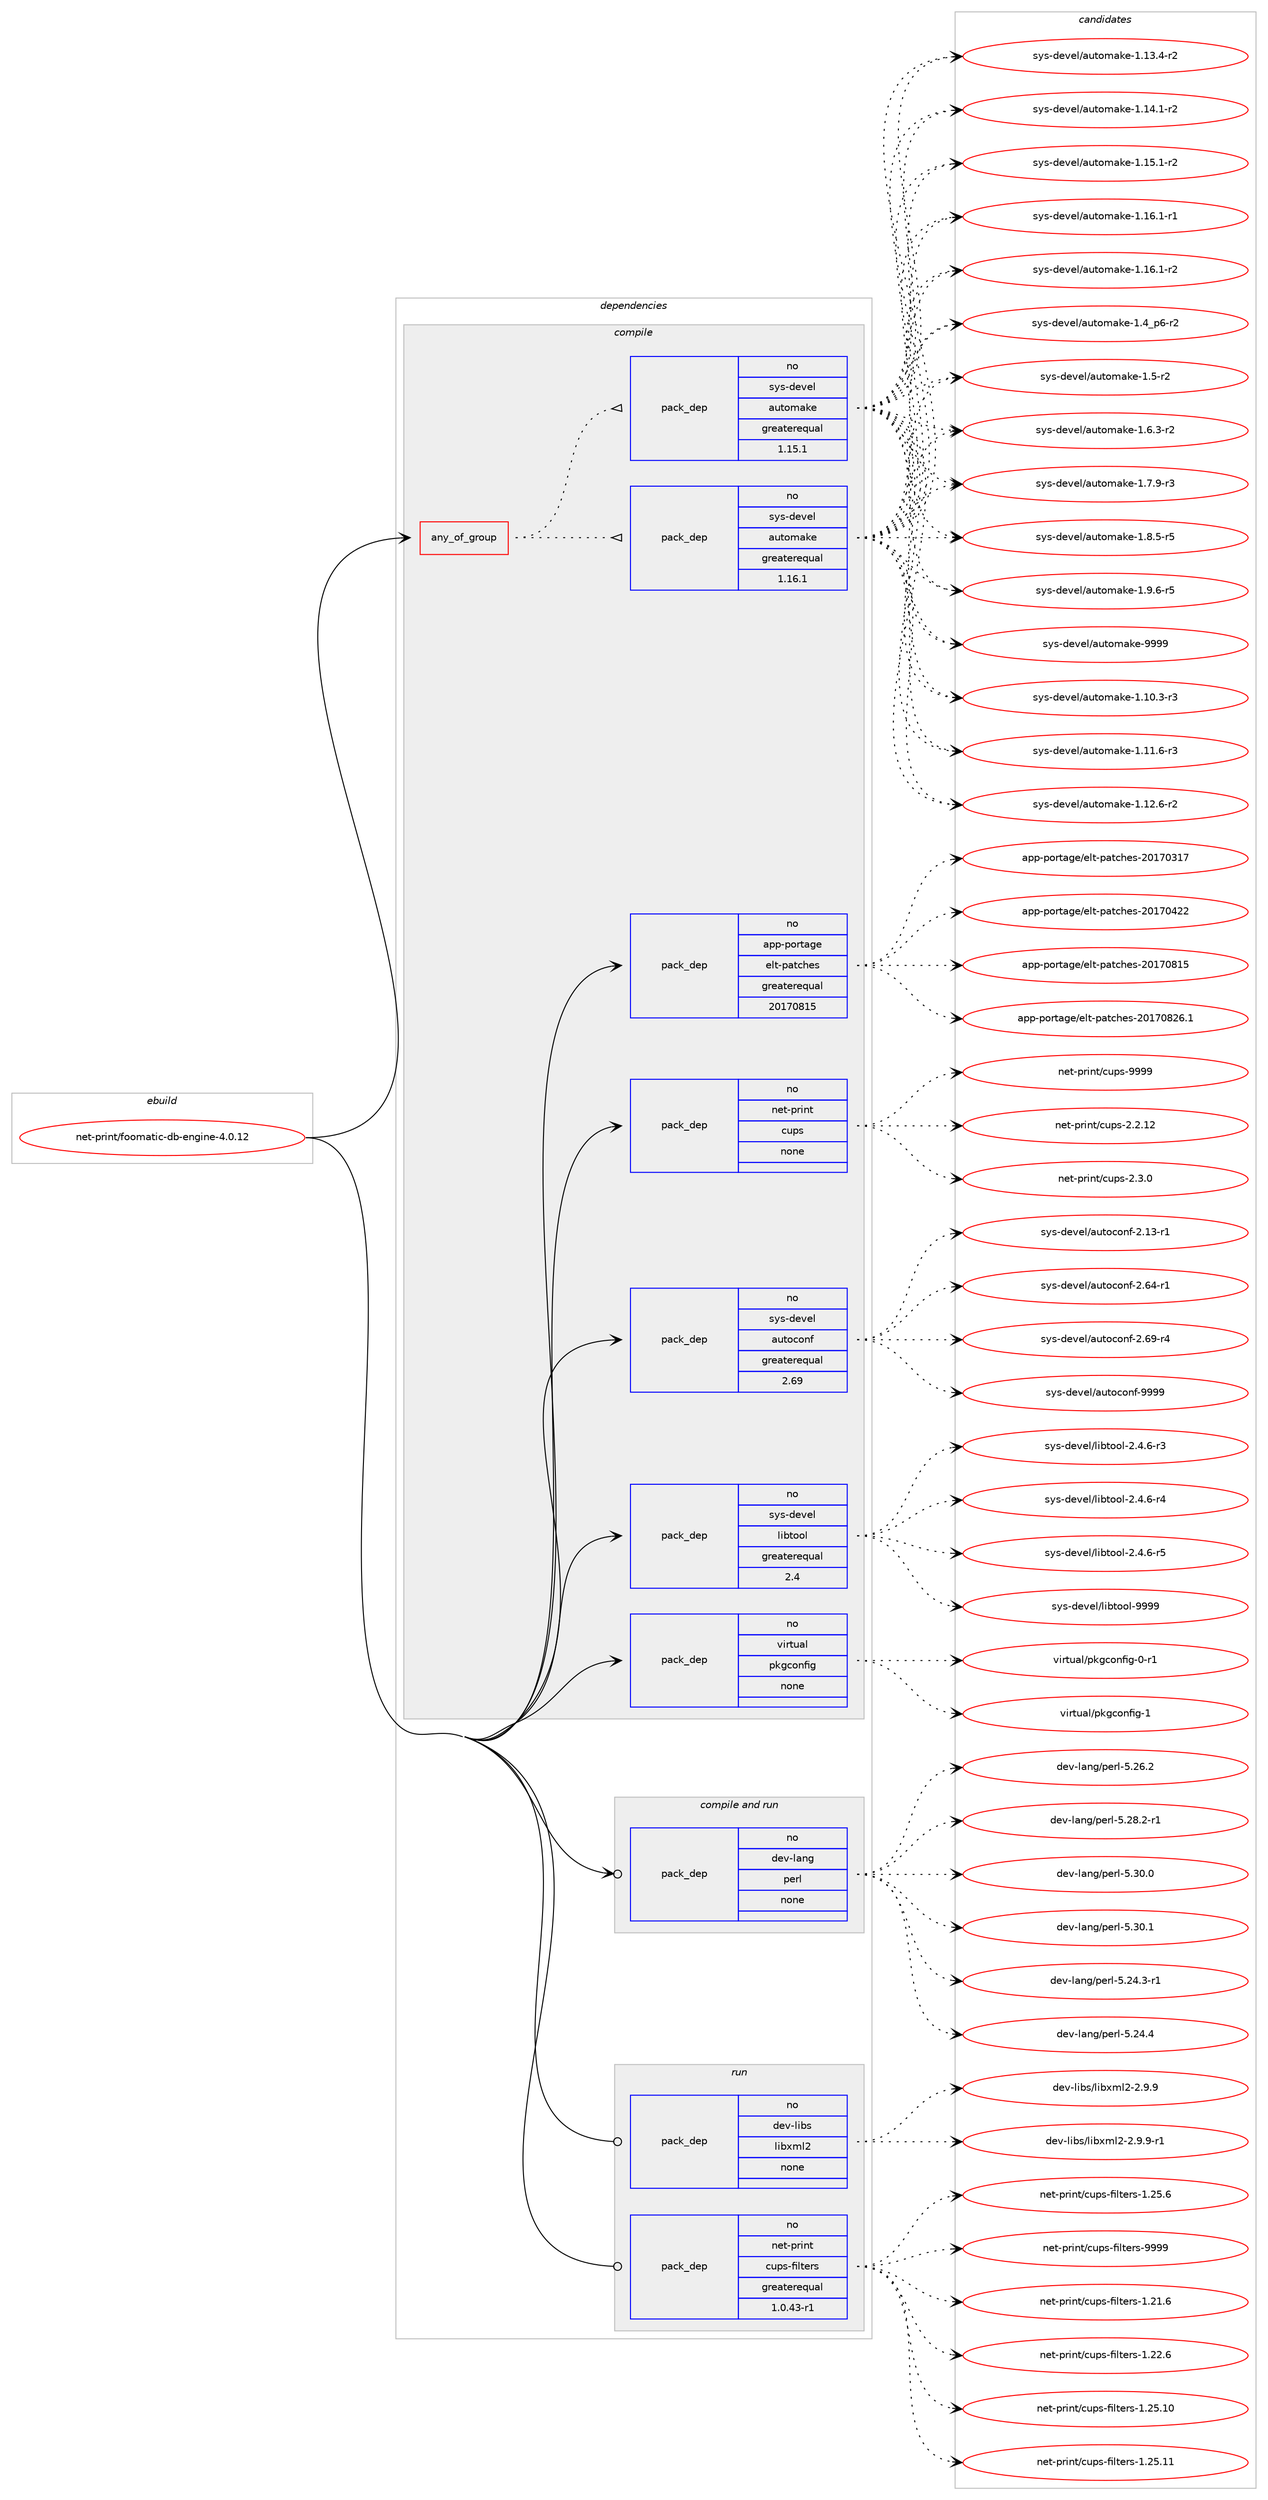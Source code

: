 digraph prolog {

# *************
# Graph options
# *************

newrank=true;
concentrate=true;
compound=true;
graph [rankdir=LR,fontname=Helvetica,fontsize=10,ranksep=1.5];#, ranksep=2.5, nodesep=0.2];
edge  [arrowhead=vee];
node  [fontname=Helvetica,fontsize=10];

# **********
# The ebuild
# **********

subgraph cluster_leftcol {
color=gray;
rank=same;
label=<<i>ebuild</i>>;
id [label="net-print/foomatic-db-engine-4.0.12", color=red, width=4, href="../net-print/foomatic-db-engine-4.0.12.svg"];
}

# ****************
# The dependencies
# ****************

subgraph cluster_midcol {
color=gray;
label=<<i>dependencies</i>>;
subgraph cluster_compile {
fillcolor="#eeeeee";
style=filled;
label=<<i>compile</i>>;
subgraph any14346 {
dependency841541 [label=<<TABLE BORDER="0" CELLBORDER="1" CELLSPACING="0" CELLPADDING="4"><TR><TD CELLPADDING="10">any_of_group</TD></TR></TABLE>>, shape=none, color=red];subgraph pack621575 {
dependency841542 [label=<<TABLE BORDER="0" CELLBORDER="1" CELLSPACING="0" CELLPADDING="4" WIDTH="220"><TR><TD ROWSPAN="6" CELLPADDING="30">pack_dep</TD></TR><TR><TD WIDTH="110">no</TD></TR><TR><TD>sys-devel</TD></TR><TR><TD>automake</TD></TR><TR><TD>greaterequal</TD></TR><TR><TD>1.16.1</TD></TR></TABLE>>, shape=none, color=blue];
}
dependency841541:e -> dependency841542:w [weight=20,style="dotted",arrowhead="oinv"];
subgraph pack621576 {
dependency841543 [label=<<TABLE BORDER="0" CELLBORDER="1" CELLSPACING="0" CELLPADDING="4" WIDTH="220"><TR><TD ROWSPAN="6" CELLPADDING="30">pack_dep</TD></TR><TR><TD WIDTH="110">no</TD></TR><TR><TD>sys-devel</TD></TR><TR><TD>automake</TD></TR><TR><TD>greaterequal</TD></TR><TR><TD>1.15.1</TD></TR></TABLE>>, shape=none, color=blue];
}
dependency841541:e -> dependency841543:w [weight=20,style="dotted",arrowhead="oinv"];
}
id:e -> dependency841541:w [weight=20,style="solid",arrowhead="vee"];
subgraph pack621577 {
dependency841544 [label=<<TABLE BORDER="0" CELLBORDER="1" CELLSPACING="0" CELLPADDING="4" WIDTH="220"><TR><TD ROWSPAN="6" CELLPADDING="30">pack_dep</TD></TR><TR><TD WIDTH="110">no</TD></TR><TR><TD>app-portage</TD></TR><TR><TD>elt-patches</TD></TR><TR><TD>greaterequal</TD></TR><TR><TD>20170815</TD></TR></TABLE>>, shape=none, color=blue];
}
id:e -> dependency841544:w [weight=20,style="solid",arrowhead="vee"];
subgraph pack621578 {
dependency841545 [label=<<TABLE BORDER="0" CELLBORDER="1" CELLSPACING="0" CELLPADDING="4" WIDTH="220"><TR><TD ROWSPAN="6" CELLPADDING="30">pack_dep</TD></TR><TR><TD WIDTH="110">no</TD></TR><TR><TD>net-print</TD></TR><TR><TD>cups</TD></TR><TR><TD>none</TD></TR><TR><TD></TD></TR></TABLE>>, shape=none, color=blue];
}
id:e -> dependency841545:w [weight=20,style="solid",arrowhead="vee"];
subgraph pack621579 {
dependency841546 [label=<<TABLE BORDER="0" CELLBORDER="1" CELLSPACING="0" CELLPADDING="4" WIDTH="220"><TR><TD ROWSPAN="6" CELLPADDING="30">pack_dep</TD></TR><TR><TD WIDTH="110">no</TD></TR><TR><TD>sys-devel</TD></TR><TR><TD>autoconf</TD></TR><TR><TD>greaterequal</TD></TR><TR><TD>2.69</TD></TR></TABLE>>, shape=none, color=blue];
}
id:e -> dependency841546:w [weight=20,style="solid",arrowhead="vee"];
subgraph pack621580 {
dependency841547 [label=<<TABLE BORDER="0" CELLBORDER="1" CELLSPACING="0" CELLPADDING="4" WIDTH="220"><TR><TD ROWSPAN="6" CELLPADDING="30">pack_dep</TD></TR><TR><TD WIDTH="110">no</TD></TR><TR><TD>sys-devel</TD></TR><TR><TD>libtool</TD></TR><TR><TD>greaterequal</TD></TR><TR><TD>2.4</TD></TR></TABLE>>, shape=none, color=blue];
}
id:e -> dependency841547:w [weight=20,style="solid",arrowhead="vee"];
subgraph pack621581 {
dependency841548 [label=<<TABLE BORDER="0" CELLBORDER="1" CELLSPACING="0" CELLPADDING="4" WIDTH="220"><TR><TD ROWSPAN="6" CELLPADDING="30">pack_dep</TD></TR><TR><TD WIDTH="110">no</TD></TR><TR><TD>virtual</TD></TR><TR><TD>pkgconfig</TD></TR><TR><TD>none</TD></TR><TR><TD></TD></TR></TABLE>>, shape=none, color=blue];
}
id:e -> dependency841548:w [weight=20,style="solid",arrowhead="vee"];
}
subgraph cluster_compileandrun {
fillcolor="#eeeeee";
style=filled;
label=<<i>compile and run</i>>;
subgraph pack621582 {
dependency841549 [label=<<TABLE BORDER="0" CELLBORDER="1" CELLSPACING="0" CELLPADDING="4" WIDTH="220"><TR><TD ROWSPAN="6" CELLPADDING="30">pack_dep</TD></TR><TR><TD WIDTH="110">no</TD></TR><TR><TD>dev-lang</TD></TR><TR><TD>perl</TD></TR><TR><TD>none</TD></TR><TR><TD></TD></TR></TABLE>>, shape=none, color=blue];
}
id:e -> dependency841549:w [weight=20,style="solid",arrowhead="odotvee"];
}
subgraph cluster_run {
fillcolor="#eeeeee";
style=filled;
label=<<i>run</i>>;
subgraph pack621583 {
dependency841550 [label=<<TABLE BORDER="0" CELLBORDER="1" CELLSPACING="0" CELLPADDING="4" WIDTH="220"><TR><TD ROWSPAN="6" CELLPADDING="30">pack_dep</TD></TR><TR><TD WIDTH="110">no</TD></TR><TR><TD>dev-libs</TD></TR><TR><TD>libxml2</TD></TR><TR><TD>none</TD></TR><TR><TD></TD></TR></TABLE>>, shape=none, color=blue];
}
id:e -> dependency841550:w [weight=20,style="solid",arrowhead="odot"];
subgraph pack621584 {
dependency841551 [label=<<TABLE BORDER="0" CELLBORDER="1" CELLSPACING="0" CELLPADDING="4" WIDTH="220"><TR><TD ROWSPAN="6" CELLPADDING="30">pack_dep</TD></TR><TR><TD WIDTH="110">no</TD></TR><TR><TD>net-print</TD></TR><TR><TD>cups-filters</TD></TR><TR><TD>greaterequal</TD></TR><TR><TD>1.0.43-r1</TD></TR></TABLE>>, shape=none, color=blue];
}
id:e -> dependency841551:w [weight=20,style="solid",arrowhead="odot"];
}
}

# **************
# The candidates
# **************

subgraph cluster_choices {
rank=same;
color=gray;
label=<<i>candidates</i>>;

subgraph choice621575 {
color=black;
nodesep=1;
choice11512111545100101118101108479711711611110997107101454946494846514511451 [label="sys-devel/automake-1.10.3-r3", color=red, width=4,href="../sys-devel/automake-1.10.3-r3.svg"];
choice11512111545100101118101108479711711611110997107101454946494946544511451 [label="sys-devel/automake-1.11.6-r3", color=red, width=4,href="../sys-devel/automake-1.11.6-r3.svg"];
choice11512111545100101118101108479711711611110997107101454946495046544511450 [label="sys-devel/automake-1.12.6-r2", color=red, width=4,href="../sys-devel/automake-1.12.6-r2.svg"];
choice11512111545100101118101108479711711611110997107101454946495146524511450 [label="sys-devel/automake-1.13.4-r2", color=red, width=4,href="../sys-devel/automake-1.13.4-r2.svg"];
choice11512111545100101118101108479711711611110997107101454946495246494511450 [label="sys-devel/automake-1.14.1-r2", color=red, width=4,href="../sys-devel/automake-1.14.1-r2.svg"];
choice11512111545100101118101108479711711611110997107101454946495346494511450 [label="sys-devel/automake-1.15.1-r2", color=red, width=4,href="../sys-devel/automake-1.15.1-r2.svg"];
choice11512111545100101118101108479711711611110997107101454946495446494511449 [label="sys-devel/automake-1.16.1-r1", color=red, width=4,href="../sys-devel/automake-1.16.1-r1.svg"];
choice11512111545100101118101108479711711611110997107101454946495446494511450 [label="sys-devel/automake-1.16.1-r2", color=red, width=4,href="../sys-devel/automake-1.16.1-r2.svg"];
choice115121115451001011181011084797117116111109971071014549465295112544511450 [label="sys-devel/automake-1.4_p6-r2", color=red, width=4,href="../sys-devel/automake-1.4_p6-r2.svg"];
choice11512111545100101118101108479711711611110997107101454946534511450 [label="sys-devel/automake-1.5-r2", color=red, width=4,href="../sys-devel/automake-1.5-r2.svg"];
choice115121115451001011181011084797117116111109971071014549465446514511450 [label="sys-devel/automake-1.6.3-r2", color=red, width=4,href="../sys-devel/automake-1.6.3-r2.svg"];
choice115121115451001011181011084797117116111109971071014549465546574511451 [label="sys-devel/automake-1.7.9-r3", color=red, width=4,href="../sys-devel/automake-1.7.9-r3.svg"];
choice115121115451001011181011084797117116111109971071014549465646534511453 [label="sys-devel/automake-1.8.5-r5", color=red, width=4,href="../sys-devel/automake-1.8.5-r5.svg"];
choice115121115451001011181011084797117116111109971071014549465746544511453 [label="sys-devel/automake-1.9.6-r5", color=red, width=4,href="../sys-devel/automake-1.9.6-r5.svg"];
choice115121115451001011181011084797117116111109971071014557575757 [label="sys-devel/automake-9999", color=red, width=4,href="../sys-devel/automake-9999.svg"];
dependency841542:e -> choice11512111545100101118101108479711711611110997107101454946494846514511451:w [style=dotted,weight="100"];
dependency841542:e -> choice11512111545100101118101108479711711611110997107101454946494946544511451:w [style=dotted,weight="100"];
dependency841542:e -> choice11512111545100101118101108479711711611110997107101454946495046544511450:w [style=dotted,weight="100"];
dependency841542:e -> choice11512111545100101118101108479711711611110997107101454946495146524511450:w [style=dotted,weight="100"];
dependency841542:e -> choice11512111545100101118101108479711711611110997107101454946495246494511450:w [style=dotted,weight="100"];
dependency841542:e -> choice11512111545100101118101108479711711611110997107101454946495346494511450:w [style=dotted,weight="100"];
dependency841542:e -> choice11512111545100101118101108479711711611110997107101454946495446494511449:w [style=dotted,weight="100"];
dependency841542:e -> choice11512111545100101118101108479711711611110997107101454946495446494511450:w [style=dotted,weight="100"];
dependency841542:e -> choice115121115451001011181011084797117116111109971071014549465295112544511450:w [style=dotted,weight="100"];
dependency841542:e -> choice11512111545100101118101108479711711611110997107101454946534511450:w [style=dotted,weight="100"];
dependency841542:e -> choice115121115451001011181011084797117116111109971071014549465446514511450:w [style=dotted,weight="100"];
dependency841542:e -> choice115121115451001011181011084797117116111109971071014549465546574511451:w [style=dotted,weight="100"];
dependency841542:e -> choice115121115451001011181011084797117116111109971071014549465646534511453:w [style=dotted,weight="100"];
dependency841542:e -> choice115121115451001011181011084797117116111109971071014549465746544511453:w [style=dotted,weight="100"];
dependency841542:e -> choice115121115451001011181011084797117116111109971071014557575757:w [style=dotted,weight="100"];
}
subgraph choice621576 {
color=black;
nodesep=1;
choice11512111545100101118101108479711711611110997107101454946494846514511451 [label="sys-devel/automake-1.10.3-r3", color=red, width=4,href="../sys-devel/automake-1.10.3-r3.svg"];
choice11512111545100101118101108479711711611110997107101454946494946544511451 [label="sys-devel/automake-1.11.6-r3", color=red, width=4,href="../sys-devel/automake-1.11.6-r3.svg"];
choice11512111545100101118101108479711711611110997107101454946495046544511450 [label="sys-devel/automake-1.12.6-r2", color=red, width=4,href="../sys-devel/automake-1.12.6-r2.svg"];
choice11512111545100101118101108479711711611110997107101454946495146524511450 [label="sys-devel/automake-1.13.4-r2", color=red, width=4,href="../sys-devel/automake-1.13.4-r2.svg"];
choice11512111545100101118101108479711711611110997107101454946495246494511450 [label="sys-devel/automake-1.14.1-r2", color=red, width=4,href="../sys-devel/automake-1.14.1-r2.svg"];
choice11512111545100101118101108479711711611110997107101454946495346494511450 [label="sys-devel/automake-1.15.1-r2", color=red, width=4,href="../sys-devel/automake-1.15.1-r2.svg"];
choice11512111545100101118101108479711711611110997107101454946495446494511449 [label="sys-devel/automake-1.16.1-r1", color=red, width=4,href="../sys-devel/automake-1.16.1-r1.svg"];
choice11512111545100101118101108479711711611110997107101454946495446494511450 [label="sys-devel/automake-1.16.1-r2", color=red, width=4,href="../sys-devel/automake-1.16.1-r2.svg"];
choice115121115451001011181011084797117116111109971071014549465295112544511450 [label="sys-devel/automake-1.4_p6-r2", color=red, width=4,href="../sys-devel/automake-1.4_p6-r2.svg"];
choice11512111545100101118101108479711711611110997107101454946534511450 [label="sys-devel/automake-1.5-r2", color=red, width=4,href="../sys-devel/automake-1.5-r2.svg"];
choice115121115451001011181011084797117116111109971071014549465446514511450 [label="sys-devel/automake-1.6.3-r2", color=red, width=4,href="../sys-devel/automake-1.6.3-r2.svg"];
choice115121115451001011181011084797117116111109971071014549465546574511451 [label="sys-devel/automake-1.7.9-r3", color=red, width=4,href="../sys-devel/automake-1.7.9-r3.svg"];
choice115121115451001011181011084797117116111109971071014549465646534511453 [label="sys-devel/automake-1.8.5-r5", color=red, width=4,href="../sys-devel/automake-1.8.5-r5.svg"];
choice115121115451001011181011084797117116111109971071014549465746544511453 [label="sys-devel/automake-1.9.6-r5", color=red, width=4,href="../sys-devel/automake-1.9.6-r5.svg"];
choice115121115451001011181011084797117116111109971071014557575757 [label="sys-devel/automake-9999", color=red, width=4,href="../sys-devel/automake-9999.svg"];
dependency841543:e -> choice11512111545100101118101108479711711611110997107101454946494846514511451:w [style=dotted,weight="100"];
dependency841543:e -> choice11512111545100101118101108479711711611110997107101454946494946544511451:w [style=dotted,weight="100"];
dependency841543:e -> choice11512111545100101118101108479711711611110997107101454946495046544511450:w [style=dotted,weight="100"];
dependency841543:e -> choice11512111545100101118101108479711711611110997107101454946495146524511450:w [style=dotted,weight="100"];
dependency841543:e -> choice11512111545100101118101108479711711611110997107101454946495246494511450:w [style=dotted,weight="100"];
dependency841543:e -> choice11512111545100101118101108479711711611110997107101454946495346494511450:w [style=dotted,weight="100"];
dependency841543:e -> choice11512111545100101118101108479711711611110997107101454946495446494511449:w [style=dotted,weight="100"];
dependency841543:e -> choice11512111545100101118101108479711711611110997107101454946495446494511450:w [style=dotted,weight="100"];
dependency841543:e -> choice115121115451001011181011084797117116111109971071014549465295112544511450:w [style=dotted,weight="100"];
dependency841543:e -> choice11512111545100101118101108479711711611110997107101454946534511450:w [style=dotted,weight="100"];
dependency841543:e -> choice115121115451001011181011084797117116111109971071014549465446514511450:w [style=dotted,weight="100"];
dependency841543:e -> choice115121115451001011181011084797117116111109971071014549465546574511451:w [style=dotted,weight="100"];
dependency841543:e -> choice115121115451001011181011084797117116111109971071014549465646534511453:w [style=dotted,weight="100"];
dependency841543:e -> choice115121115451001011181011084797117116111109971071014549465746544511453:w [style=dotted,weight="100"];
dependency841543:e -> choice115121115451001011181011084797117116111109971071014557575757:w [style=dotted,weight="100"];
}
subgraph choice621577 {
color=black;
nodesep=1;
choice97112112451121111141169710310147101108116451129711699104101115455048495548514955 [label="app-portage/elt-patches-20170317", color=red, width=4,href="../app-portage/elt-patches-20170317.svg"];
choice97112112451121111141169710310147101108116451129711699104101115455048495548525050 [label="app-portage/elt-patches-20170422", color=red, width=4,href="../app-portage/elt-patches-20170422.svg"];
choice97112112451121111141169710310147101108116451129711699104101115455048495548564953 [label="app-portage/elt-patches-20170815", color=red, width=4,href="../app-portage/elt-patches-20170815.svg"];
choice971121124511211111411697103101471011081164511297116991041011154550484955485650544649 [label="app-portage/elt-patches-20170826.1", color=red, width=4,href="../app-portage/elt-patches-20170826.1.svg"];
dependency841544:e -> choice97112112451121111141169710310147101108116451129711699104101115455048495548514955:w [style=dotted,weight="100"];
dependency841544:e -> choice97112112451121111141169710310147101108116451129711699104101115455048495548525050:w [style=dotted,weight="100"];
dependency841544:e -> choice97112112451121111141169710310147101108116451129711699104101115455048495548564953:w [style=dotted,weight="100"];
dependency841544:e -> choice971121124511211111411697103101471011081164511297116991041011154550484955485650544649:w [style=dotted,weight="100"];
}
subgraph choice621578 {
color=black;
nodesep=1;
choice11010111645112114105110116479911711211545504650464950 [label="net-print/cups-2.2.12", color=red, width=4,href="../net-print/cups-2.2.12.svg"];
choice110101116451121141051101164799117112115455046514648 [label="net-print/cups-2.3.0", color=red, width=4,href="../net-print/cups-2.3.0.svg"];
choice1101011164511211410511011647991171121154557575757 [label="net-print/cups-9999", color=red, width=4,href="../net-print/cups-9999.svg"];
dependency841545:e -> choice11010111645112114105110116479911711211545504650464950:w [style=dotted,weight="100"];
dependency841545:e -> choice110101116451121141051101164799117112115455046514648:w [style=dotted,weight="100"];
dependency841545:e -> choice1101011164511211410511011647991171121154557575757:w [style=dotted,weight="100"];
}
subgraph choice621579 {
color=black;
nodesep=1;
choice1151211154510010111810110847971171161119911111010245504649514511449 [label="sys-devel/autoconf-2.13-r1", color=red, width=4,href="../sys-devel/autoconf-2.13-r1.svg"];
choice1151211154510010111810110847971171161119911111010245504654524511449 [label="sys-devel/autoconf-2.64-r1", color=red, width=4,href="../sys-devel/autoconf-2.64-r1.svg"];
choice1151211154510010111810110847971171161119911111010245504654574511452 [label="sys-devel/autoconf-2.69-r4", color=red, width=4,href="../sys-devel/autoconf-2.69-r4.svg"];
choice115121115451001011181011084797117116111991111101024557575757 [label="sys-devel/autoconf-9999", color=red, width=4,href="../sys-devel/autoconf-9999.svg"];
dependency841546:e -> choice1151211154510010111810110847971171161119911111010245504649514511449:w [style=dotted,weight="100"];
dependency841546:e -> choice1151211154510010111810110847971171161119911111010245504654524511449:w [style=dotted,weight="100"];
dependency841546:e -> choice1151211154510010111810110847971171161119911111010245504654574511452:w [style=dotted,weight="100"];
dependency841546:e -> choice115121115451001011181011084797117116111991111101024557575757:w [style=dotted,weight="100"];
}
subgraph choice621580 {
color=black;
nodesep=1;
choice1151211154510010111810110847108105981161111111084550465246544511451 [label="sys-devel/libtool-2.4.6-r3", color=red, width=4,href="../sys-devel/libtool-2.4.6-r3.svg"];
choice1151211154510010111810110847108105981161111111084550465246544511452 [label="sys-devel/libtool-2.4.6-r4", color=red, width=4,href="../sys-devel/libtool-2.4.6-r4.svg"];
choice1151211154510010111810110847108105981161111111084550465246544511453 [label="sys-devel/libtool-2.4.6-r5", color=red, width=4,href="../sys-devel/libtool-2.4.6-r5.svg"];
choice1151211154510010111810110847108105981161111111084557575757 [label="sys-devel/libtool-9999", color=red, width=4,href="../sys-devel/libtool-9999.svg"];
dependency841547:e -> choice1151211154510010111810110847108105981161111111084550465246544511451:w [style=dotted,weight="100"];
dependency841547:e -> choice1151211154510010111810110847108105981161111111084550465246544511452:w [style=dotted,weight="100"];
dependency841547:e -> choice1151211154510010111810110847108105981161111111084550465246544511453:w [style=dotted,weight="100"];
dependency841547:e -> choice1151211154510010111810110847108105981161111111084557575757:w [style=dotted,weight="100"];
}
subgraph choice621581 {
color=black;
nodesep=1;
choice11810511411611797108471121071039911111010210510345484511449 [label="virtual/pkgconfig-0-r1", color=red, width=4,href="../virtual/pkgconfig-0-r1.svg"];
choice1181051141161179710847112107103991111101021051034549 [label="virtual/pkgconfig-1", color=red, width=4,href="../virtual/pkgconfig-1.svg"];
dependency841548:e -> choice11810511411611797108471121071039911111010210510345484511449:w [style=dotted,weight="100"];
dependency841548:e -> choice1181051141161179710847112107103991111101021051034549:w [style=dotted,weight="100"];
}
subgraph choice621582 {
color=black;
nodesep=1;
choice100101118451089711010347112101114108455346505246514511449 [label="dev-lang/perl-5.24.3-r1", color=red, width=4,href="../dev-lang/perl-5.24.3-r1.svg"];
choice10010111845108971101034711210111410845534650524652 [label="dev-lang/perl-5.24.4", color=red, width=4,href="../dev-lang/perl-5.24.4.svg"];
choice10010111845108971101034711210111410845534650544650 [label="dev-lang/perl-5.26.2", color=red, width=4,href="../dev-lang/perl-5.26.2.svg"];
choice100101118451089711010347112101114108455346505646504511449 [label="dev-lang/perl-5.28.2-r1", color=red, width=4,href="../dev-lang/perl-5.28.2-r1.svg"];
choice10010111845108971101034711210111410845534651484648 [label="dev-lang/perl-5.30.0", color=red, width=4,href="../dev-lang/perl-5.30.0.svg"];
choice10010111845108971101034711210111410845534651484649 [label="dev-lang/perl-5.30.1", color=red, width=4,href="../dev-lang/perl-5.30.1.svg"];
dependency841549:e -> choice100101118451089711010347112101114108455346505246514511449:w [style=dotted,weight="100"];
dependency841549:e -> choice10010111845108971101034711210111410845534650524652:w [style=dotted,weight="100"];
dependency841549:e -> choice10010111845108971101034711210111410845534650544650:w [style=dotted,weight="100"];
dependency841549:e -> choice100101118451089711010347112101114108455346505646504511449:w [style=dotted,weight="100"];
dependency841549:e -> choice10010111845108971101034711210111410845534651484648:w [style=dotted,weight="100"];
dependency841549:e -> choice10010111845108971101034711210111410845534651484649:w [style=dotted,weight="100"];
}
subgraph choice621583 {
color=black;
nodesep=1;
choice1001011184510810598115471081059812010910850455046574657 [label="dev-libs/libxml2-2.9.9", color=red, width=4,href="../dev-libs/libxml2-2.9.9.svg"];
choice10010111845108105981154710810598120109108504550465746574511449 [label="dev-libs/libxml2-2.9.9-r1", color=red, width=4,href="../dev-libs/libxml2-2.9.9-r1.svg"];
dependency841550:e -> choice1001011184510810598115471081059812010910850455046574657:w [style=dotted,weight="100"];
dependency841550:e -> choice10010111845108105981154710810598120109108504550465746574511449:w [style=dotted,weight="100"];
}
subgraph choice621584 {
color=black;
nodesep=1;
choice1101011164511211410511011647991171121154510210510811610111411545494650494654 [label="net-print/cups-filters-1.21.6", color=red, width=4,href="../net-print/cups-filters-1.21.6.svg"];
choice1101011164511211410511011647991171121154510210510811610111411545494650504654 [label="net-print/cups-filters-1.22.6", color=red, width=4,href="../net-print/cups-filters-1.22.6.svg"];
choice110101116451121141051101164799117112115451021051081161011141154549465053464948 [label="net-print/cups-filters-1.25.10", color=red, width=4,href="../net-print/cups-filters-1.25.10.svg"];
choice110101116451121141051101164799117112115451021051081161011141154549465053464949 [label="net-print/cups-filters-1.25.11", color=red, width=4,href="../net-print/cups-filters-1.25.11.svg"];
choice1101011164511211410511011647991171121154510210510811610111411545494650534654 [label="net-print/cups-filters-1.25.6", color=red, width=4,href="../net-print/cups-filters-1.25.6.svg"];
choice110101116451121141051101164799117112115451021051081161011141154557575757 [label="net-print/cups-filters-9999", color=red, width=4,href="../net-print/cups-filters-9999.svg"];
dependency841551:e -> choice1101011164511211410511011647991171121154510210510811610111411545494650494654:w [style=dotted,weight="100"];
dependency841551:e -> choice1101011164511211410511011647991171121154510210510811610111411545494650504654:w [style=dotted,weight="100"];
dependency841551:e -> choice110101116451121141051101164799117112115451021051081161011141154549465053464948:w [style=dotted,weight="100"];
dependency841551:e -> choice110101116451121141051101164799117112115451021051081161011141154549465053464949:w [style=dotted,weight="100"];
dependency841551:e -> choice1101011164511211410511011647991171121154510210510811610111411545494650534654:w [style=dotted,weight="100"];
dependency841551:e -> choice110101116451121141051101164799117112115451021051081161011141154557575757:w [style=dotted,weight="100"];
}
}

}
